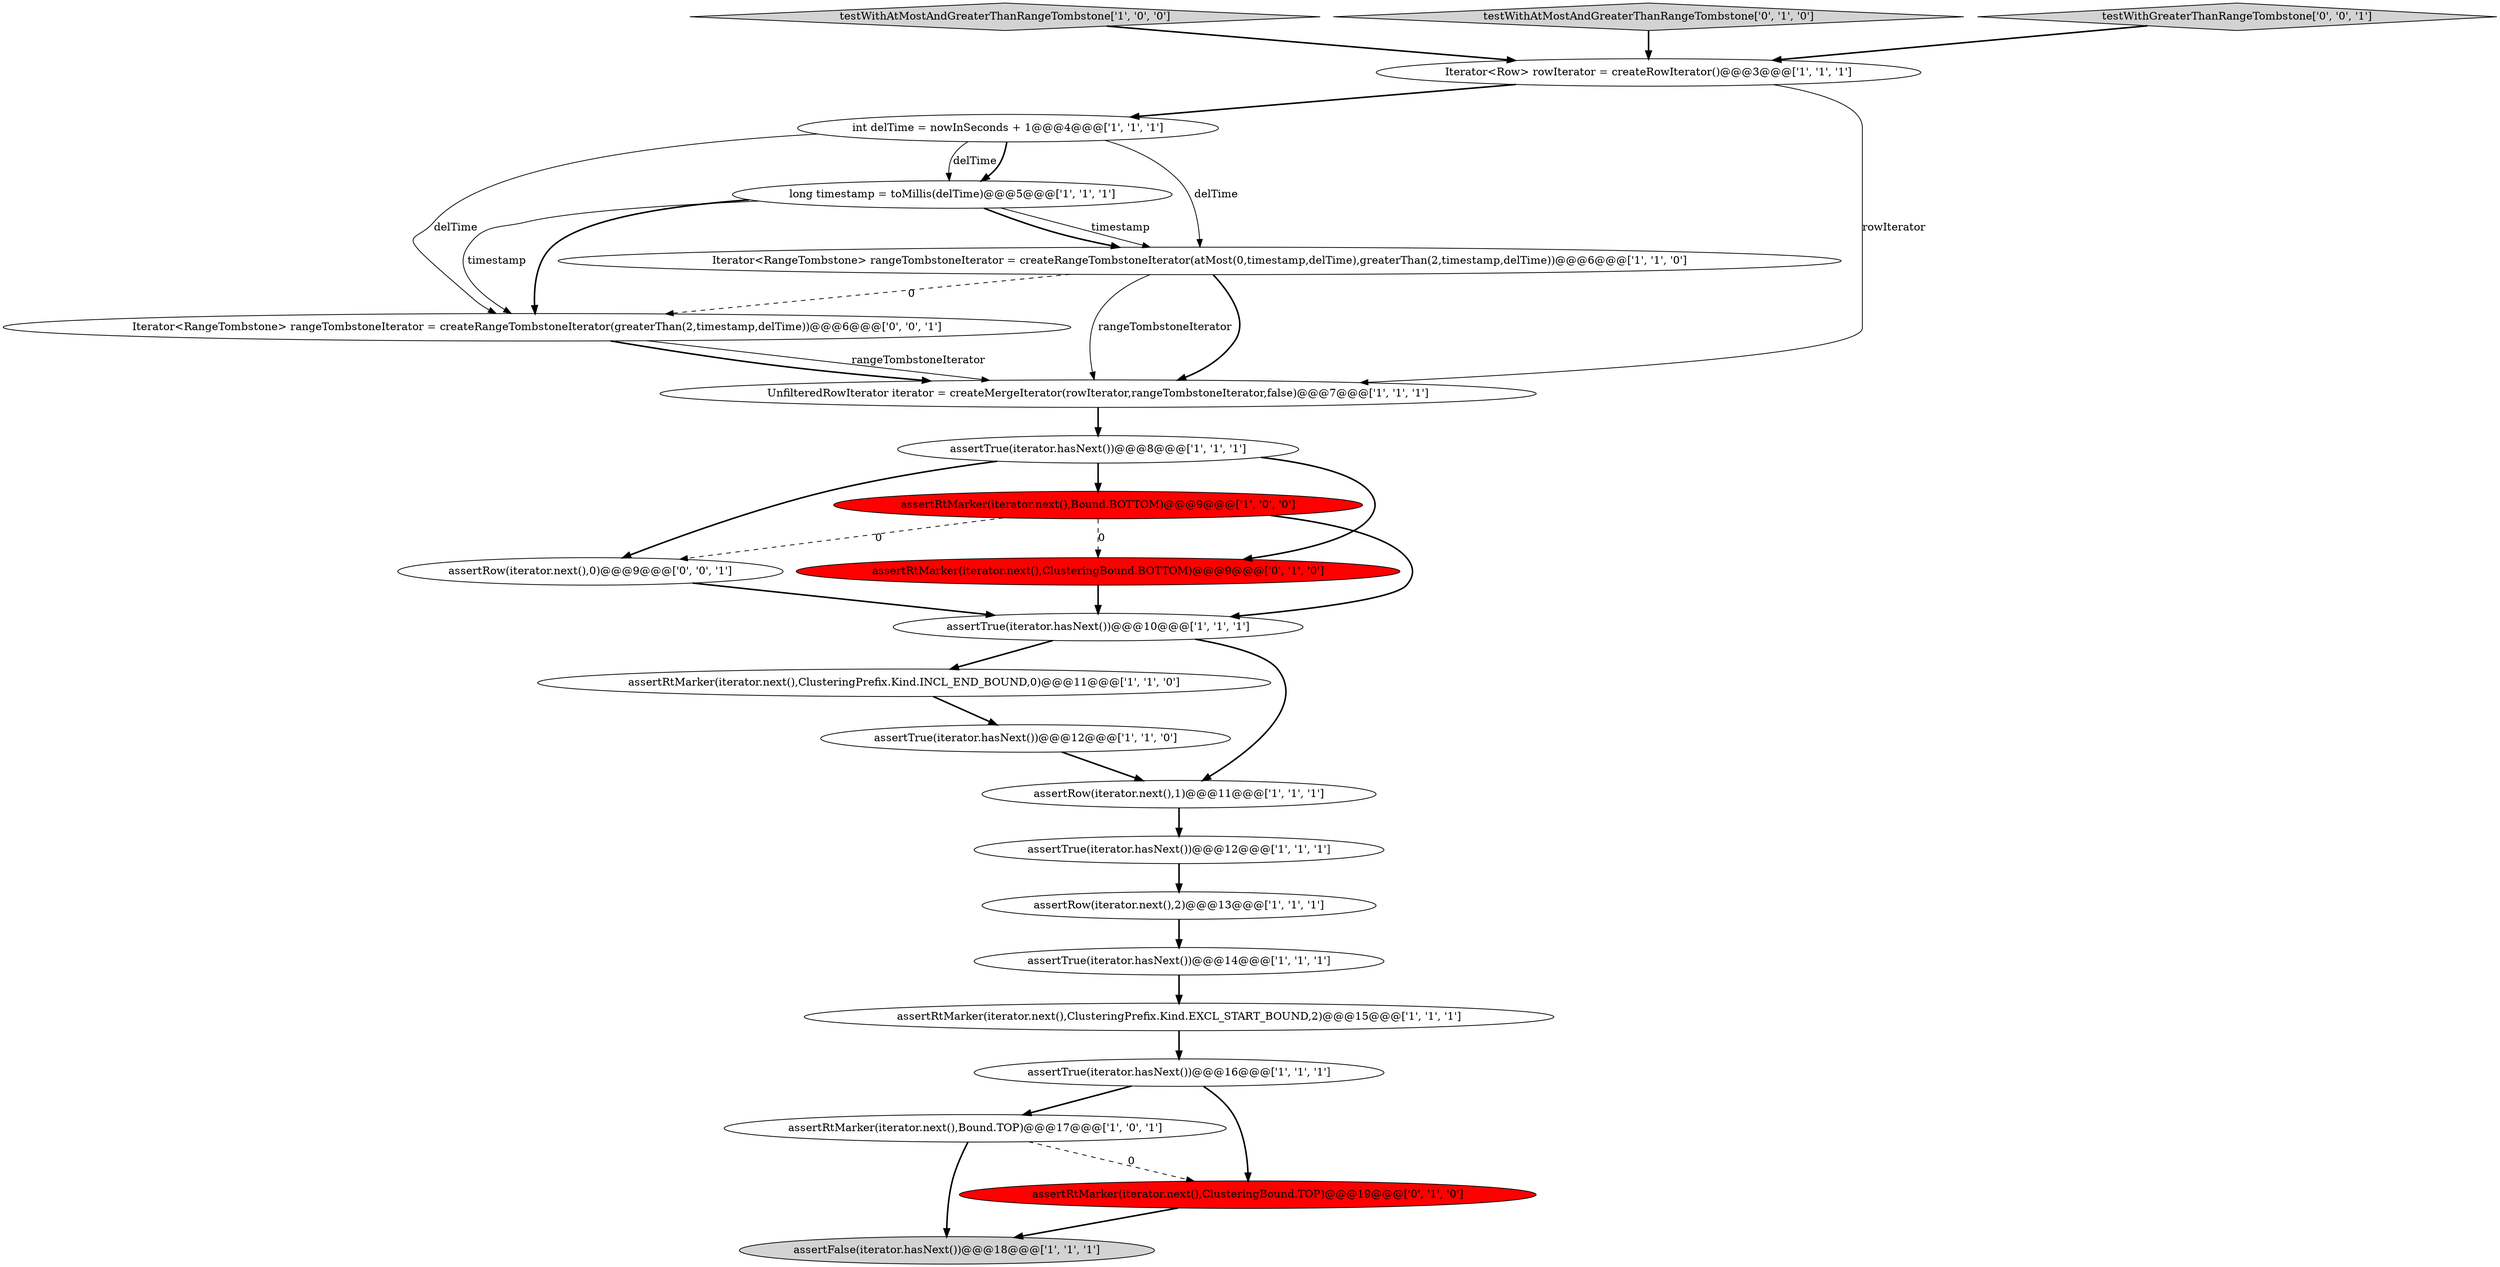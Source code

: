 digraph {
10 [style = filled, label = "assertRtMarker(iterator.next(),Bound.TOP)@@@17@@@['1', '0', '1']", fillcolor = white, shape = ellipse image = "AAA0AAABBB1BBB"];
1 [style = filled, label = "assertTrue(iterator.hasNext())@@@16@@@['1', '1', '1']", fillcolor = white, shape = ellipse image = "AAA0AAABBB1BBB"];
5 [style = filled, label = "assertTrue(iterator.hasNext())@@@12@@@['1', '1', '0']", fillcolor = white, shape = ellipse image = "AAA0AAABBB1BBB"];
20 [style = filled, label = "assertRtMarker(iterator.next(),ClusteringBound.TOP)@@@19@@@['0', '1', '0']", fillcolor = red, shape = ellipse image = "AAA1AAABBB2BBB"];
13 [style = filled, label = "testWithAtMostAndGreaterThanRangeTombstone['1', '0', '0']", fillcolor = lightgray, shape = diamond image = "AAA0AAABBB1BBB"];
0 [style = filled, label = "assertTrue(iterator.hasNext())@@@10@@@['1', '1', '1']", fillcolor = white, shape = ellipse image = "AAA0AAABBB1BBB"];
19 [style = filled, label = "testWithAtMostAndGreaterThanRangeTombstone['0', '1', '0']", fillcolor = lightgray, shape = diamond image = "AAA0AAABBB2BBB"];
18 [style = filled, label = "assertTrue(iterator.hasNext())@@@14@@@['1', '1', '1']", fillcolor = white, shape = ellipse image = "AAA0AAABBB1BBB"];
21 [style = filled, label = "assertRtMarker(iterator.next(),ClusteringBound.BOTTOM)@@@9@@@['0', '1', '0']", fillcolor = red, shape = ellipse image = "AAA1AAABBB2BBB"];
23 [style = filled, label = "Iterator<RangeTombstone> rangeTombstoneIterator = createRangeTombstoneIterator(greaterThan(2,timestamp,delTime))@@@6@@@['0', '0', '1']", fillcolor = white, shape = ellipse image = "AAA0AAABBB3BBB"];
3 [style = filled, label = "assertRtMarker(iterator.next(),Bound.BOTTOM)@@@9@@@['1', '0', '0']", fillcolor = red, shape = ellipse image = "AAA1AAABBB1BBB"];
17 [style = filled, label = "int delTime = nowInSeconds + 1@@@4@@@['1', '1', '1']", fillcolor = white, shape = ellipse image = "AAA0AAABBB1BBB"];
15 [style = filled, label = "assertTrue(iterator.hasNext())@@@12@@@['1', '1', '1']", fillcolor = white, shape = ellipse image = "AAA0AAABBB1BBB"];
24 [style = filled, label = "testWithGreaterThanRangeTombstone['0', '0', '1']", fillcolor = lightgray, shape = diamond image = "AAA0AAABBB3BBB"];
6 [style = filled, label = "UnfilteredRowIterator iterator = createMergeIterator(rowIterator,rangeTombstoneIterator,false)@@@7@@@['1', '1', '1']", fillcolor = white, shape = ellipse image = "AAA0AAABBB1BBB"];
12 [style = filled, label = "assertFalse(iterator.hasNext())@@@18@@@['1', '1', '1']", fillcolor = lightgray, shape = ellipse image = "AAA0AAABBB1BBB"];
16 [style = filled, label = "long timestamp = toMillis(delTime)@@@5@@@['1', '1', '1']", fillcolor = white, shape = ellipse image = "AAA0AAABBB1BBB"];
9 [style = filled, label = "assertRow(iterator.next(),2)@@@13@@@['1', '1', '1']", fillcolor = white, shape = ellipse image = "AAA0AAABBB1BBB"];
8 [style = filled, label = "assertTrue(iterator.hasNext())@@@8@@@['1', '1', '1']", fillcolor = white, shape = ellipse image = "AAA0AAABBB1BBB"];
4 [style = filled, label = "assertRtMarker(iterator.next(),ClusteringPrefix.Kind.INCL_END_BOUND,0)@@@11@@@['1', '1', '0']", fillcolor = white, shape = ellipse image = "AAA0AAABBB1BBB"];
14 [style = filled, label = "assertRow(iterator.next(),1)@@@11@@@['1', '1', '1']", fillcolor = white, shape = ellipse image = "AAA0AAABBB1BBB"];
11 [style = filled, label = "Iterator<Row> rowIterator = createRowIterator()@@@3@@@['1', '1', '1']", fillcolor = white, shape = ellipse image = "AAA0AAABBB1BBB"];
22 [style = filled, label = "assertRow(iterator.next(),0)@@@9@@@['0', '0', '1']", fillcolor = white, shape = ellipse image = "AAA0AAABBB3BBB"];
2 [style = filled, label = "Iterator<RangeTombstone> rangeTombstoneIterator = createRangeTombstoneIterator(atMost(0,timestamp,delTime),greaterThan(2,timestamp,delTime))@@@6@@@['1', '1', '0']", fillcolor = white, shape = ellipse image = "AAA0AAABBB1BBB"];
7 [style = filled, label = "assertRtMarker(iterator.next(),ClusteringPrefix.Kind.EXCL_START_BOUND,2)@@@15@@@['1', '1', '1']", fillcolor = white, shape = ellipse image = "AAA0AAABBB1BBB"];
2->23 [style = dashed, label="0"];
7->1 [style = bold, label=""];
16->2 [style = solid, label="timestamp"];
21->0 [style = bold, label=""];
3->21 [style = dashed, label="0"];
2->6 [style = bold, label=""];
16->23 [style = solid, label="timestamp"];
8->3 [style = bold, label=""];
23->6 [style = solid, label="rangeTombstoneIterator"];
1->20 [style = bold, label=""];
19->11 [style = bold, label=""];
17->16 [style = solid, label="delTime"];
3->22 [style = dashed, label="0"];
16->23 [style = bold, label=""];
5->14 [style = bold, label=""];
16->2 [style = bold, label=""];
13->11 [style = bold, label=""];
3->0 [style = bold, label=""];
8->22 [style = bold, label=""];
17->2 [style = solid, label="delTime"];
0->14 [style = bold, label=""];
9->18 [style = bold, label=""];
22->0 [style = bold, label=""];
0->4 [style = bold, label=""];
15->9 [style = bold, label=""];
10->12 [style = bold, label=""];
24->11 [style = bold, label=""];
2->6 [style = solid, label="rangeTombstoneIterator"];
23->6 [style = bold, label=""];
6->8 [style = bold, label=""];
20->12 [style = bold, label=""];
17->23 [style = solid, label="delTime"];
8->21 [style = bold, label=""];
11->17 [style = bold, label=""];
10->20 [style = dashed, label="0"];
14->15 [style = bold, label=""];
18->7 [style = bold, label=""];
1->10 [style = bold, label=""];
4->5 [style = bold, label=""];
17->16 [style = bold, label=""];
11->6 [style = solid, label="rowIterator"];
}

